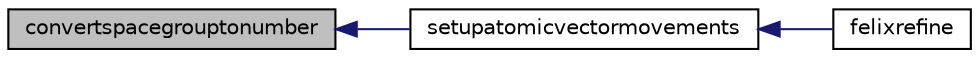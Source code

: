 digraph "convertspacegrouptonumber"
{
  edge [fontname="Helvetica",fontsize="10",labelfontname="Helvetica",labelfontsize="10"];
  node [fontname="Helvetica",fontsize="10",shape=record];
  rankdir="LR";
  Node1 [label="convertspacegrouptonumber",height=0.2,width=0.4,color="black", fillcolor="grey75", style="filled", fontcolor="black"];
  Node1 -> Node2 [dir="back",color="midnightblue",fontsize="10",style="solid",fontname="Helvetica"];
  Node2 [label="setupatomicvectormovements",height=0.2,width=0.4,color="black", fillcolor="white", style="filled",URL="$felixrefine_8f90.html#a4efcf826a274c8692db15b4011b7a1a1"];
  Node2 -> Node3 [dir="back",color="midnightblue",fontsize="10",style="solid",fontname="Helvetica"];
  Node3 [label="felixrefine",height=0.2,width=0.4,color="black", fillcolor="white", style="filled",URL="$felixrefine_8f90.html#aecbf263fc9c06070ed63b7a31c76bbef"];
}
